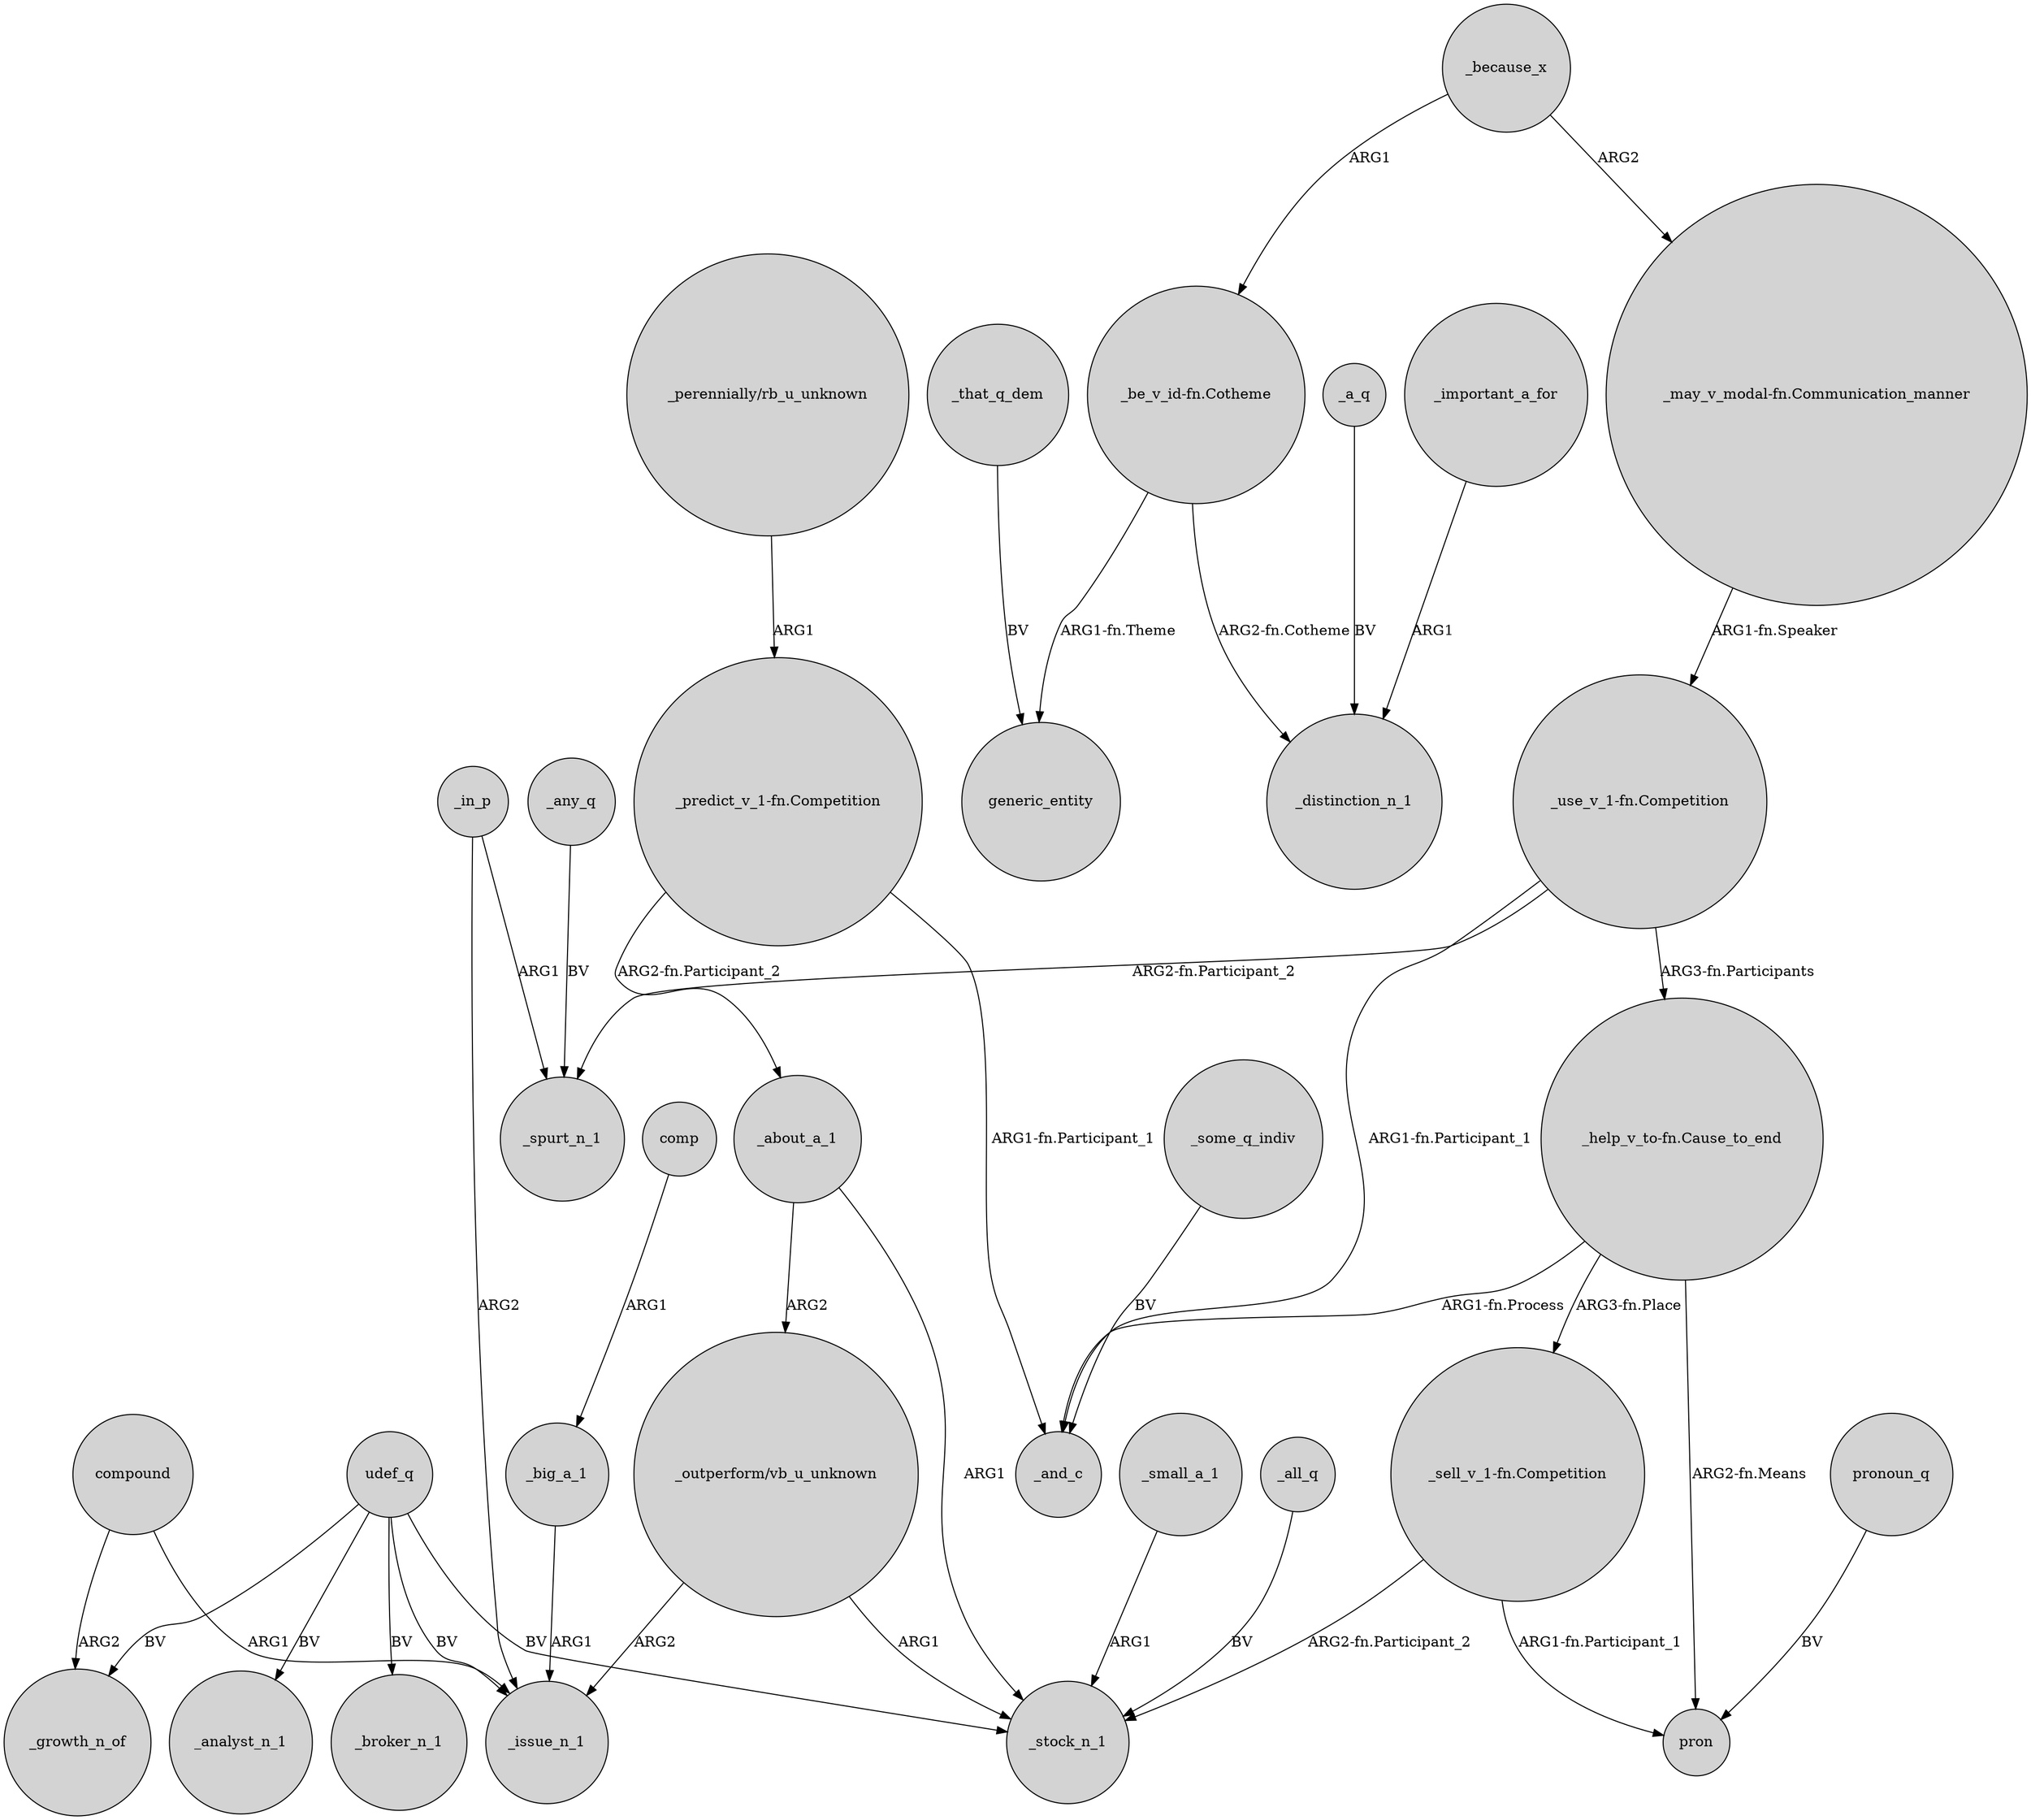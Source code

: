 digraph {
	node [shape=circle style=filled]
	"_predict_v_1-fn.Competition" -> _and_c [label="ARG1-fn.Participant_1"]
	_a_q -> _distinction_n_1 [label=BV]
	"_be_v_id-fn.Cotheme" -> _distinction_n_1 [label="ARG2-fn.Cotheme"]
	udef_q -> _broker_n_1 [label=BV]
	_because_x -> "_be_v_id-fn.Cotheme" [label=ARG1]
	udef_q -> _analyst_n_1 [label=BV]
	"_may_v_modal-fn.Communication_manner" -> "_use_v_1-fn.Competition" [label="ARG1-fn.Speaker"]
	"_help_v_to-fn.Cause_to_end" -> _and_c [label="ARG1-fn.Process"]
	_in_p -> _spurt_n_1 [label=ARG1]
	_about_a_1 -> "_outperform/vb_u_unknown" [label=ARG2]
	_because_x -> "_may_v_modal-fn.Communication_manner" [label=ARG2]
	"_use_v_1-fn.Competition" -> _spurt_n_1 [label="ARG2-fn.Participant_2"]
	comp -> _big_a_1 [label=ARG1]
	_about_a_1 -> _stock_n_1 [label=ARG1]
	"_help_v_to-fn.Cause_to_end" -> "_sell_v_1-fn.Competition" [label="ARG3-fn.Place"]
	_all_q -> _stock_n_1 [label=BV]
	"_predict_v_1-fn.Competition" -> _about_a_1 [label="ARG2-fn.Participant_2"]
	pronoun_q -> pron [label=BV]
	"_outperform/vb_u_unknown" -> _stock_n_1 [label=ARG1]
	udef_q -> _stock_n_1 [label=BV]
	"_outperform/vb_u_unknown" -> _issue_n_1 [label=ARG2]
	_big_a_1 -> _issue_n_1 [label=ARG1]
	compound -> _growth_n_of [label=ARG2]
	_small_a_1 -> _stock_n_1 [label=ARG1]
	"_perennially/rb_u_unknown" -> "_predict_v_1-fn.Competition" [label=ARG1]
	udef_q -> _growth_n_of [label=BV]
	_some_q_indiv -> _and_c [label=BV]
	compound -> _issue_n_1 [label=ARG1]
	"_use_v_1-fn.Competition" -> "_help_v_to-fn.Cause_to_end" [label="ARG3-fn.Participants"]
	udef_q -> _issue_n_1 [label=BV]
	_in_p -> _issue_n_1 [label=ARG2]
	"_sell_v_1-fn.Competition" -> pron [label="ARG1-fn.Participant_1"]
	"_use_v_1-fn.Competition" -> _and_c [label="ARG1-fn.Participant_1"]
	_that_q_dem -> generic_entity [label=BV]
	"_be_v_id-fn.Cotheme" -> generic_entity [label="ARG1-fn.Theme"]
	"_sell_v_1-fn.Competition" -> _stock_n_1 [label="ARG2-fn.Participant_2"]
	_any_q -> _spurt_n_1 [label=BV]
	_important_a_for -> _distinction_n_1 [label=ARG1]
	"_help_v_to-fn.Cause_to_end" -> pron [label="ARG2-fn.Means"]
}
